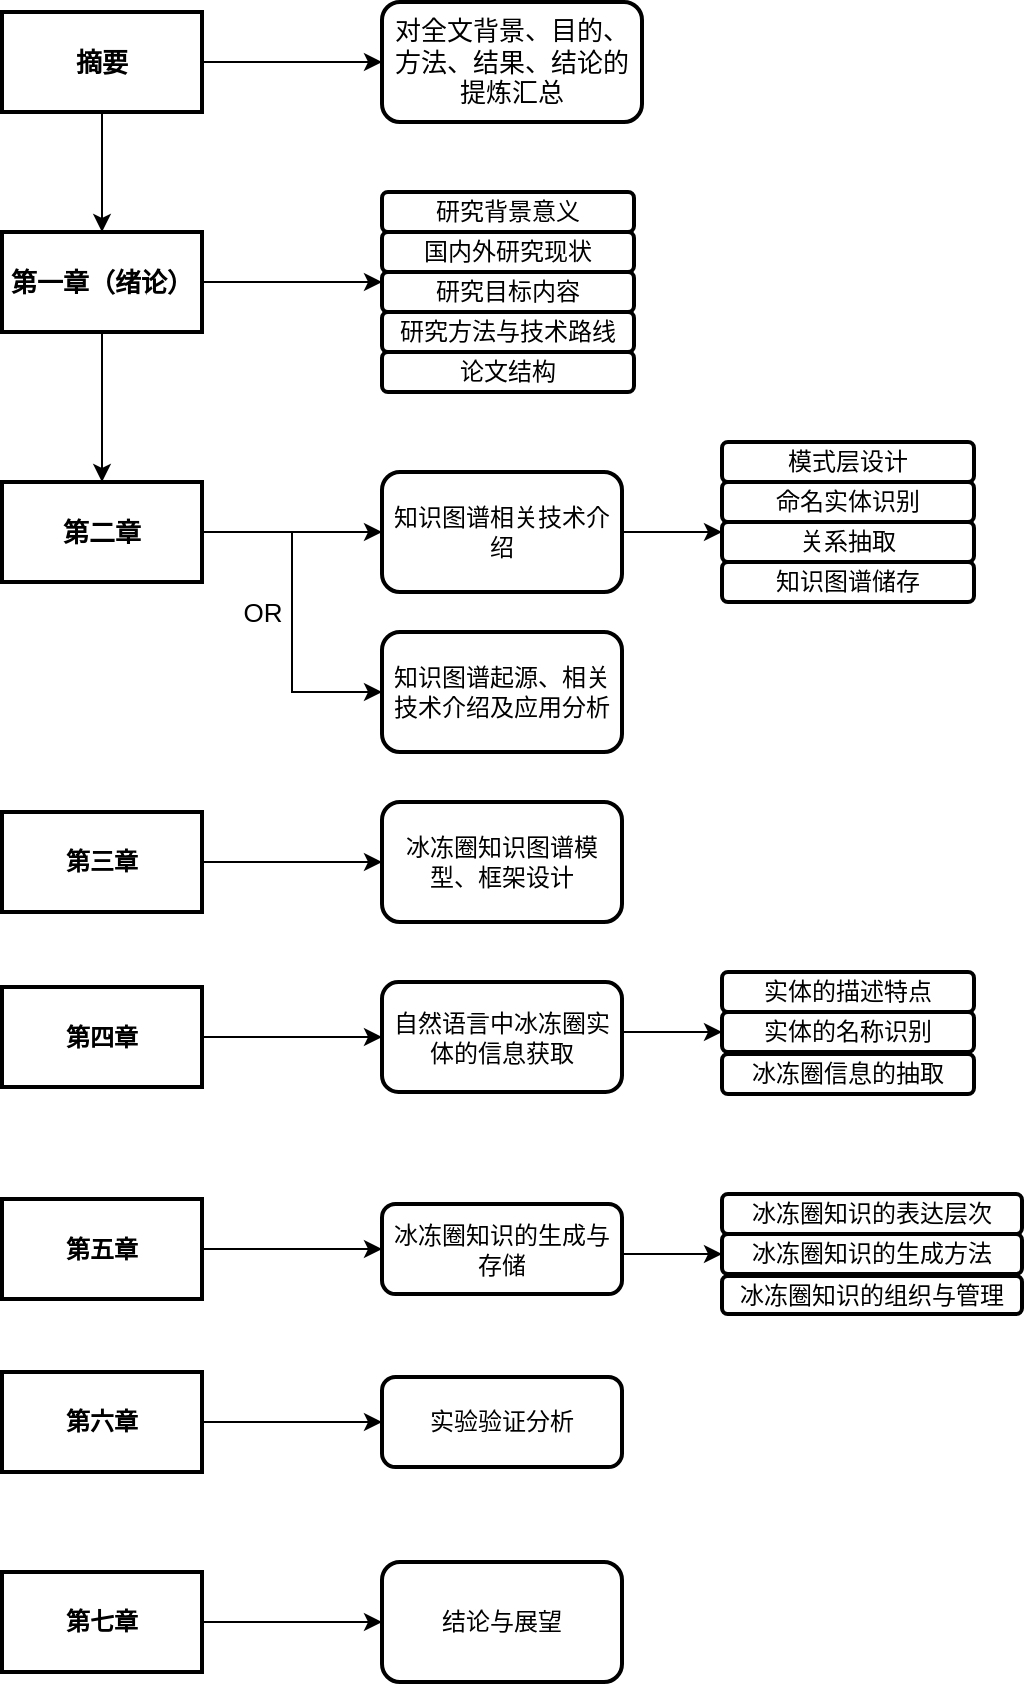 <mxfile version="15.8.6" type="github">
  <diagram id="TSoKjJhobDwRx0PiR_Tu" name="Page-1">
    <mxGraphModel dx="775" dy="1248" grid="1" gridSize="10" guides="1" tooltips="1" connect="1" arrows="1" fold="1" page="1" pageScale="1" pageWidth="827" pageHeight="1169" math="0" shadow="0">
      <root>
        <mxCell id="0" />
        <mxCell id="1" parent="0" />
        <mxCell id="UzC7pLTcZmBE5iiAK7qw-21" style="edgeStyle=orthogonalEdgeStyle;rounded=0;orthogonalLoop=1;jettySize=auto;html=1;exitX=1;exitY=0.5;exitDx=0;exitDy=0;entryX=0;entryY=0.25;entryDx=0;entryDy=0;fontSize=13;" edge="1" parent="1" source="o5GaCxOlPyTXBt7g0buD-1" target="UzC7pLTcZmBE5iiAK7qw-18">
          <mxGeometry relative="1" as="geometry" />
        </mxCell>
        <mxCell id="UzC7pLTcZmBE5iiAK7qw-23" style="edgeStyle=orthogonalEdgeStyle;rounded=0;orthogonalLoop=1;jettySize=auto;html=1;exitX=0.5;exitY=1;exitDx=0;exitDy=0;entryX=0.5;entryY=0;entryDx=0;entryDy=0;fontSize=13;" edge="1" parent="1" source="o5GaCxOlPyTXBt7g0buD-1" target="UzC7pLTcZmBE5iiAK7qw-3">
          <mxGeometry relative="1" as="geometry" />
        </mxCell>
        <mxCell id="o5GaCxOlPyTXBt7g0buD-1" value="&lt;b&gt;&lt;font style=&quot;font-size: 13px&quot;&gt;第一章（绪论）&lt;/font&gt;&lt;/b&gt;" style="rounded=0;whiteSpace=wrap;html=1;strokeWidth=2;" parent="1" vertex="1">
          <mxGeometry x="130" y="140" width="100" height="50" as="geometry" />
        </mxCell>
        <mxCell id="RJcJxQQwCYGekRO_4jkO-2" value="&lt;font style=&quot;font-size: 13px&quot;&gt;对全文背景、目的、方法、结果、结论的提炼汇总&lt;/font&gt;" style="rounded=1;whiteSpace=wrap;html=1;strokeWidth=2;" parent="1" vertex="1">
          <mxGeometry x="320" y="25" width="130" height="60" as="geometry" />
        </mxCell>
        <mxCell id="UzC7pLTcZmBE5iiAK7qw-25" style="edgeStyle=orthogonalEdgeStyle;rounded=0;orthogonalLoop=1;jettySize=auto;html=1;exitX=1;exitY=0.5;exitDx=0;exitDy=0;entryX=0;entryY=0.5;entryDx=0;entryDy=0;fontSize=13;" edge="1" parent="1" source="UzC7pLTcZmBE5iiAK7qw-3" target="UzC7pLTcZmBE5iiAK7qw-8">
          <mxGeometry relative="1" as="geometry" />
        </mxCell>
        <mxCell id="UzC7pLTcZmBE5iiAK7qw-32" style="edgeStyle=orthogonalEdgeStyle;rounded=0;orthogonalLoop=1;jettySize=auto;html=1;exitX=1;exitY=0.5;exitDx=0;exitDy=0;entryX=0;entryY=0.5;entryDx=0;entryDy=0;fontSize=13;" edge="1" parent="1" source="UzC7pLTcZmBE5iiAK7qw-3" target="UzC7pLTcZmBE5iiAK7qw-31">
          <mxGeometry relative="1" as="geometry" />
        </mxCell>
        <mxCell id="UzC7pLTcZmBE5iiAK7qw-3" value="&lt;b&gt;&lt;font style=&quot;font-size: 13px&quot;&gt;第二章&lt;/font&gt;&lt;/b&gt;" style="rounded=0;whiteSpace=wrap;html=1;strokeWidth=2;" vertex="1" parent="1">
          <mxGeometry x="130" y="265" width="100" height="50" as="geometry" />
        </mxCell>
        <mxCell id="UzC7pLTcZmBE5iiAK7qw-34" style="edgeStyle=orthogonalEdgeStyle;rounded=0;orthogonalLoop=1;jettySize=auto;html=1;exitX=1;exitY=0.5;exitDx=0;exitDy=0;entryX=0;entryY=0.5;entryDx=0;entryDy=0;fontSize=13;" edge="1" parent="1" source="UzC7pLTcZmBE5iiAK7qw-4" target="UzC7pLTcZmBE5iiAK7qw-10">
          <mxGeometry relative="1" as="geometry" />
        </mxCell>
        <mxCell id="UzC7pLTcZmBE5iiAK7qw-4" value="&lt;b&gt;第三章&lt;/b&gt;" style="rounded=0;whiteSpace=wrap;html=1;strokeWidth=2;" vertex="1" parent="1">
          <mxGeometry x="130" y="430" width="100" height="50" as="geometry" />
        </mxCell>
        <mxCell id="UzC7pLTcZmBE5iiAK7qw-50" style="edgeStyle=orthogonalEdgeStyle;rounded=0;orthogonalLoop=1;jettySize=auto;html=1;exitX=1;exitY=0.5;exitDx=0;exitDy=0;entryX=0;entryY=0.5;entryDx=0;entryDy=0;fontSize=13;" edge="1" parent="1" source="UzC7pLTcZmBE5iiAK7qw-6" target="UzC7pLTcZmBE5iiAK7qw-45">
          <mxGeometry relative="1" as="geometry" />
        </mxCell>
        <mxCell id="UzC7pLTcZmBE5iiAK7qw-6" value="&lt;b&gt;第五章&lt;/b&gt;" style="rounded=0;whiteSpace=wrap;html=1;strokeWidth=2;" vertex="1" parent="1">
          <mxGeometry x="130" y="623.5" width="100" height="50" as="geometry" />
        </mxCell>
        <mxCell id="UzC7pLTcZmBE5iiAK7qw-7" value="研究背景意义" style="rounded=1;whiteSpace=wrap;html=1;strokeWidth=2;" vertex="1" parent="1">
          <mxGeometry x="320" y="120" width="126" height="20" as="geometry" />
        </mxCell>
        <mxCell id="UzC7pLTcZmBE5iiAK7qw-26" style="edgeStyle=orthogonalEdgeStyle;rounded=0;orthogonalLoop=1;jettySize=auto;html=1;exitX=1;exitY=0.5;exitDx=0;exitDy=0;fontSize=13;" edge="1" parent="1" source="UzC7pLTcZmBE5iiAK7qw-8">
          <mxGeometry relative="1" as="geometry">
            <mxPoint x="490" y="290" as="targetPoint" />
          </mxGeometry>
        </mxCell>
        <mxCell id="UzC7pLTcZmBE5iiAK7qw-8" value="知识图谱相关技术介绍" style="rounded=1;whiteSpace=wrap;html=1;strokeWidth=2;" vertex="1" parent="1">
          <mxGeometry x="320" y="260" width="120" height="60" as="geometry" />
        </mxCell>
        <mxCell id="UzC7pLTcZmBE5iiAK7qw-9" value="国内外研究现状" style="rounded=1;whiteSpace=wrap;html=1;strokeWidth=2;" vertex="1" parent="1">
          <mxGeometry x="320" y="140" width="126" height="20" as="geometry" />
        </mxCell>
        <mxCell id="UzC7pLTcZmBE5iiAK7qw-10" value="冰冻圈知识图谱模型、框架设计" style="rounded=1;whiteSpace=wrap;html=1;strokeWidth=2;" vertex="1" parent="1">
          <mxGeometry x="320" y="425" width="120" height="60" as="geometry" />
        </mxCell>
        <mxCell id="UzC7pLTcZmBE5iiAK7qw-12" style="edgeStyle=orthogonalEdgeStyle;rounded=0;orthogonalLoop=1;jettySize=auto;html=1;entryX=0.5;entryY=0;entryDx=0;entryDy=0;" edge="1" parent="1" source="UzC7pLTcZmBE5iiAK7qw-11" target="o5GaCxOlPyTXBt7g0buD-1">
          <mxGeometry relative="1" as="geometry" />
        </mxCell>
        <mxCell id="UzC7pLTcZmBE5iiAK7qw-13" style="edgeStyle=orthogonalEdgeStyle;rounded=0;orthogonalLoop=1;jettySize=auto;html=1;exitX=1;exitY=0.5;exitDx=0;exitDy=0;entryX=0;entryY=0.5;entryDx=0;entryDy=0;fontSize=13;" edge="1" parent="1" source="UzC7pLTcZmBE5iiAK7qw-11" target="RJcJxQQwCYGekRO_4jkO-2">
          <mxGeometry relative="1" as="geometry" />
        </mxCell>
        <mxCell id="UzC7pLTcZmBE5iiAK7qw-11" value="&lt;b&gt;&lt;font style=&quot;font-size: 13px&quot;&gt;摘要&lt;/font&gt;&lt;/b&gt;" style="rounded=0;whiteSpace=wrap;html=1;strokeWidth=2;" vertex="1" parent="1">
          <mxGeometry x="130" y="30" width="100" height="50" as="geometry" />
        </mxCell>
        <mxCell id="UzC7pLTcZmBE5iiAK7qw-18" value="研究目标内容" style="rounded=1;whiteSpace=wrap;html=1;strokeWidth=2;" vertex="1" parent="1">
          <mxGeometry x="320" y="160" width="126" height="20" as="geometry" />
        </mxCell>
        <mxCell id="UzC7pLTcZmBE5iiAK7qw-20" value="研究方法与技术路线" style="rounded=1;whiteSpace=wrap;html=1;strokeWidth=2;" vertex="1" parent="1">
          <mxGeometry x="320" y="180" width="126" height="20" as="geometry" />
        </mxCell>
        <mxCell id="UzC7pLTcZmBE5iiAK7qw-22" value="论文结构" style="rounded=1;whiteSpace=wrap;html=1;strokeWidth=2;" vertex="1" parent="1">
          <mxGeometry x="320" y="200" width="126" height="20" as="geometry" />
        </mxCell>
        <mxCell id="UzC7pLTcZmBE5iiAK7qw-24" value="结论与展望" style="rounded=1;whiteSpace=wrap;html=1;strokeWidth=2;" vertex="1" parent="1">
          <mxGeometry x="320" y="805" width="120" height="60" as="geometry" />
        </mxCell>
        <mxCell id="UzC7pLTcZmBE5iiAK7qw-27" value="模式层设计" style="rounded=1;whiteSpace=wrap;html=1;strokeWidth=2;" vertex="1" parent="1">
          <mxGeometry x="490" y="245" width="126" height="20" as="geometry" />
        </mxCell>
        <mxCell id="UzC7pLTcZmBE5iiAK7qw-28" value="命名实体识别" style="rounded=1;whiteSpace=wrap;html=1;strokeWidth=2;" vertex="1" parent="1">
          <mxGeometry x="490" y="265" width="126" height="20" as="geometry" />
        </mxCell>
        <mxCell id="UzC7pLTcZmBE5iiAK7qw-29" value="关系抽取" style="rounded=1;whiteSpace=wrap;html=1;strokeWidth=2;" vertex="1" parent="1">
          <mxGeometry x="490" y="285" width="126" height="20" as="geometry" />
        </mxCell>
        <mxCell id="UzC7pLTcZmBE5iiAK7qw-30" value="OR" style="text;html=1;align=center;verticalAlign=middle;resizable=0;points=[];autosize=1;strokeColor=none;fillColor=none;fontSize=13;" vertex="1" parent="1">
          <mxGeometry x="240" y="320" width="40" height="20" as="geometry" />
        </mxCell>
        <mxCell id="UzC7pLTcZmBE5iiAK7qw-31" value="知识图谱起源、相关技术介绍及应用分析" style="rounded=1;whiteSpace=wrap;html=1;strokeWidth=2;" vertex="1" parent="1">
          <mxGeometry x="320" y="340" width="120" height="60" as="geometry" />
        </mxCell>
        <mxCell id="UzC7pLTcZmBE5iiAK7qw-35" value="知识图谱储存" style="rounded=1;whiteSpace=wrap;html=1;strokeWidth=2;" vertex="1" parent="1">
          <mxGeometry x="490" y="305" width="126" height="20" as="geometry" />
        </mxCell>
        <mxCell id="UzC7pLTcZmBE5iiAK7qw-36" style="edgeStyle=orthogonalEdgeStyle;rounded=0;orthogonalLoop=1;jettySize=auto;html=1;exitX=1;exitY=0.5;exitDx=0;exitDy=0;entryX=0;entryY=0.5;entryDx=0;entryDy=0;fontSize=13;" edge="1" parent="1" source="UzC7pLTcZmBE5iiAK7qw-37" target="UzC7pLTcZmBE5iiAK7qw-38">
          <mxGeometry relative="1" as="geometry" />
        </mxCell>
        <mxCell id="UzC7pLTcZmBE5iiAK7qw-37" value="&lt;b&gt;第四章&lt;/b&gt;" style="rounded=0;whiteSpace=wrap;html=1;strokeWidth=2;" vertex="1" parent="1">
          <mxGeometry x="130" y="517.5" width="100" height="50" as="geometry" />
        </mxCell>
        <mxCell id="UzC7pLTcZmBE5iiAK7qw-38" value="自然语言中冰冻圈实体的信息获取" style="rounded=1;whiteSpace=wrap;html=1;strokeWidth=2;" vertex="1" parent="1">
          <mxGeometry x="320" y="515" width="120" height="55" as="geometry" />
        </mxCell>
        <mxCell id="UzC7pLTcZmBE5iiAK7qw-40" style="edgeStyle=orthogonalEdgeStyle;rounded=0;orthogonalLoop=1;jettySize=auto;html=1;exitX=1;exitY=0.5;exitDx=0;exitDy=0;fontSize=13;" edge="1" parent="1">
          <mxGeometry relative="1" as="geometry">
            <mxPoint x="490" y="540" as="targetPoint" />
            <mxPoint x="440" y="540" as="sourcePoint" />
          </mxGeometry>
        </mxCell>
        <mxCell id="UzC7pLTcZmBE5iiAK7qw-41" value="实体的描述特点" style="rounded=1;whiteSpace=wrap;html=1;strokeWidth=2;" vertex="1" parent="1">
          <mxGeometry x="490" y="510" width="126" height="20" as="geometry" />
        </mxCell>
        <mxCell id="UzC7pLTcZmBE5iiAK7qw-42" value="实体的名称识别" style="rounded=1;whiteSpace=wrap;html=1;strokeWidth=2;" vertex="1" parent="1">
          <mxGeometry x="490" y="530" width="126" height="20" as="geometry" />
        </mxCell>
        <mxCell id="UzC7pLTcZmBE5iiAK7qw-43" value="冰冻圈信息的抽取" style="rounded=1;whiteSpace=wrap;html=1;strokeWidth=2;" vertex="1" parent="1">
          <mxGeometry x="490" y="551" width="126" height="20" as="geometry" />
        </mxCell>
        <mxCell id="UzC7pLTcZmBE5iiAK7qw-45" value="冰冻圈知识的生成与存储" style="rounded=1;whiteSpace=wrap;html=1;strokeWidth=2;" vertex="1" parent="1">
          <mxGeometry x="320" y="626" width="120" height="45" as="geometry" />
        </mxCell>
        <mxCell id="UzC7pLTcZmBE5iiAK7qw-46" style="edgeStyle=orthogonalEdgeStyle;rounded=0;orthogonalLoop=1;jettySize=auto;html=1;exitX=1;exitY=0.5;exitDx=0;exitDy=0;fontSize=13;" edge="1" parent="1">
          <mxGeometry relative="1" as="geometry">
            <mxPoint x="490" y="651" as="targetPoint" />
            <mxPoint x="440" y="651" as="sourcePoint" />
          </mxGeometry>
        </mxCell>
        <mxCell id="UzC7pLTcZmBE5iiAK7qw-47" value="冰冻圈知识的表达层次" style="rounded=1;whiteSpace=wrap;html=1;strokeWidth=2;" vertex="1" parent="1">
          <mxGeometry x="490" y="621" width="150" height="20" as="geometry" />
        </mxCell>
        <mxCell id="UzC7pLTcZmBE5iiAK7qw-48" value="冰冻圈知识的生成方法" style="rounded=1;whiteSpace=wrap;html=1;strokeWidth=2;" vertex="1" parent="1">
          <mxGeometry x="490" y="641" width="150" height="20" as="geometry" />
        </mxCell>
        <mxCell id="UzC7pLTcZmBE5iiAK7qw-49" value="冰冻圈知识的组织与管理" style="rounded=1;whiteSpace=wrap;html=1;strokeWidth=2;" vertex="1" parent="1">
          <mxGeometry x="490" y="662" width="150" height="19" as="geometry" />
        </mxCell>
        <mxCell id="UzC7pLTcZmBE5iiAK7qw-55" style="edgeStyle=orthogonalEdgeStyle;rounded=0;orthogonalLoop=1;jettySize=auto;html=1;exitX=1;exitY=0.5;exitDx=0;exitDy=0;entryX=0;entryY=0.5;entryDx=0;entryDy=0;fontSize=13;" edge="1" parent="1" source="UzC7pLTcZmBE5iiAK7qw-51" target="UzC7pLTcZmBE5iiAK7qw-24">
          <mxGeometry relative="1" as="geometry" />
        </mxCell>
        <mxCell id="UzC7pLTcZmBE5iiAK7qw-51" value="&lt;b&gt;第七章&lt;/b&gt;" style="rounded=0;whiteSpace=wrap;html=1;strokeWidth=2;" vertex="1" parent="1">
          <mxGeometry x="130" y="810" width="100" height="50" as="geometry" />
        </mxCell>
        <mxCell id="UzC7pLTcZmBE5iiAK7qw-52" style="edgeStyle=orthogonalEdgeStyle;rounded=0;orthogonalLoop=1;jettySize=auto;html=1;exitX=1;exitY=0.5;exitDx=0;exitDy=0;entryX=0;entryY=0.5;entryDx=0;entryDy=0;fontSize=13;" edge="1" parent="1" source="UzC7pLTcZmBE5iiAK7qw-53" target="UzC7pLTcZmBE5iiAK7qw-54">
          <mxGeometry relative="1" as="geometry" />
        </mxCell>
        <mxCell id="UzC7pLTcZmBE5iiAK7qw-53" value="&lt;b&gt;第六章&lt;/b&gt;" style="rounded=0;whiteSpace=wrap;html=1;strokeWidth=2;" vertex="1" parent="1">
          <mxGeometry x="130" y="710" width="100" height="50" as="geometry" />
        </mxCell>
        <mxCell id="UzC7pLTcZmBE5iiAK7qw-54" value="实验验证分析" style="rounded=1;whiteSpace=wrap;html=1;strokeWidth=2;" vertex="1" parent="1">
          <mxGeometry x="320" y="712.5" width="120" height="45" as="geometry" />
        </mxCell>
      </root>
    </mxGraphModel>
  </diagram>
</mxfile>

